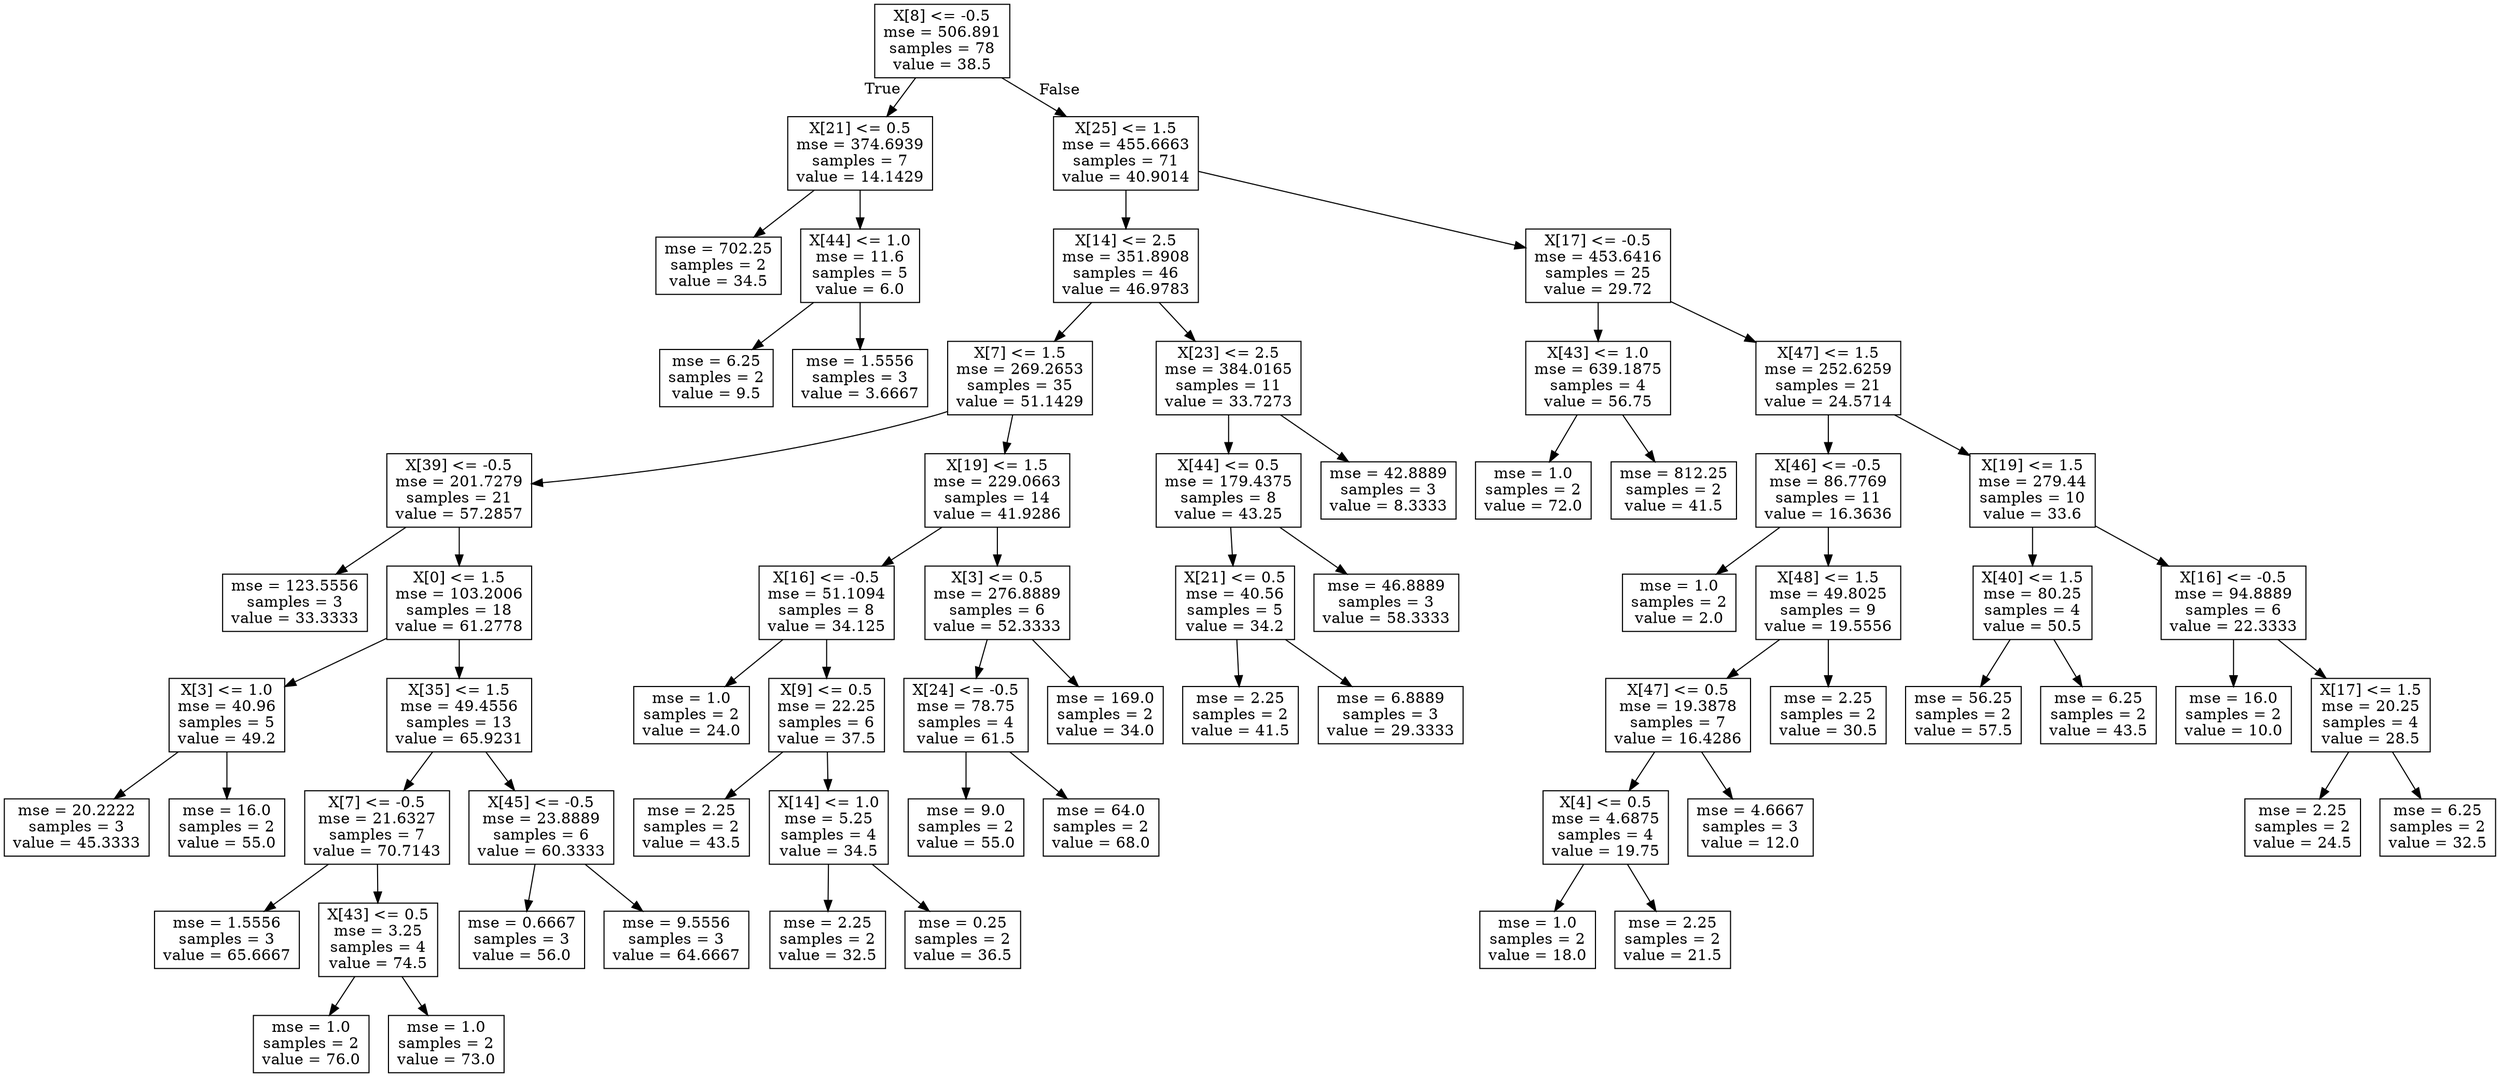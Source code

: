 digraph Tree {
node [shape=box] ;
0 [label="X[8] <= -0.5\nmse = 506.891\nsamples = 78\nvalue = 38.5"] ;
1 [label="X[21] <= 0.5\nmse = 374.6939\nsamples = 7\nvalue = 14.1429"] ;
0 -> 1 [labeldistance=2.5, labelangle=45, headlabel="True"] ;
2 [label="mse = 702.25\nsamples = 2\nvalue = 34.5"] ;
1 -> 2 ;
3 [label="X[44] <= 1.0\nmse = 11.6\nsamples = 5\nvalue = 6.0"] ;
1 -> 3 ;
4 [label="mse = 6.25\nsamples = 2\nvalue = 9.5"] ;
3 -> 4 ;
5 [label="mse = 1.5556\nsamples = 3\nvalue = 3.6667"] ;
3 -> 5 ;
6 [label="X[25] <= 1.5\nmse = 455.6663\nsamples = 71\nvalue = 40.9014"] ;
0 -> 6 [labeldistance=2.5, labelangle=-45, headlabel="False"] ;
7 [label="X[14] <= 2.5\nmse = 351.8908\nsamples = 46\nvalue = 46.9783"] ;
6 -> 7 ;
8 [label="X[7] <= 1.5\nmse = 269.2653\nsamples = 35\nvalue = 51.1429"] ;
7 -> 8 ;
9 [label="X[39] <= -0.5\nmse = 201.7279\nsamples = 21\nvalue = 57.2857"] ;
8 -> 9 ;
10 [label="mse = 123.5556\nsamples = 3\nvalue = 33.3333"] ;
9 -> 10 ;
11 [label="X[0] <= 1.5\nmse = 103.2006\nsamples = 18\nvalue = 61.2778"] ;
9 -> 11 ;
12 [label="X[3] <= 1.0\nmse = 40.96\nsamples = 5\nvalue = 49.2"] ;
11 -> 12 ;
13 [label="mse = 20.2222\nsamples = 3\nvalue = 45.3333"] ;
12 -> 13 ;
14 [label="mse = 16.0\nsamples = 2\nvalue = 55.0"] ;
12 -> 14 ;
15 [label="X[35] <= 1.5\nmse = 49.4556\nsamples = 13\nvalue = 65.9231"] ;
11 -> 15 ;
16 [label="X[7] <= -0.5\nmse = 21.6327\nsamples = 7\nvalue = 70.7143"] ;
15 -> 16 ;
17 [label="mse = 1.5556\nsamples = 3\nvalue = 65.6667"] ;
16 -> 17 ;
18 [label="X[43] <= 0.5\nmse = 3.25\nsamples = 4\nvalue = 74.5"] ;
16 -> 18 ;
19 [label="mse = 1.0\nsamples = 2\nvalue = 76.0"] ;
18 -> 19 ;
20 [label="mse = 1.0\nsamples = 2\nvalue = 73.0"] ;
18 -> 20 ;
21 [label="X[45] <= -0.5\nmse = 23.8889\nsamples = 6\nvalue = 60.3333"] ;
15 -> 21 ;
22 [label="mse = 0.6667\nsamples = 3\nvalue = 56.0"] ;
21 -> 22 ;
23 [label="mse = 9.5556\nsamples = 3\nvalue = 64.6667"] ;
21 -> 23 ;
24 [label="X[19] <= 1.5\nmse = 229.0663\nsamples = 14\nvalue = 41.9286"] ;
8 -> 24 ;
25 [label="X[16] <= -0.5\nmse = 51.1094\nsamples = 8\nvalue = 34.125"] ;
24 -> 25 ;
26 [label="mse = 1.0\nsamples = 2\nvalue = 24.0"] ;
25 -> 26 ;
27 [label="X[9] <= 0.5\nmse = 22.25\nsamples = 6\nvalue = 37.5"] ;
25 -> 27 ;
28 [label="mse = 2.25\nsamples = 2\nvalue = 43.5"] ;
27 -> 28 ;
29 [label="X[14] <= 1.0\nmse = 5.25\nsamples = 4\nvalue = 34.5"] ;
27 -> 29 ;
30 [label="mse = 2.25\nsamples = 2\nvalue = 32.5"] ;
29 -> 30 ;
31 [label="mse = 0.25\nsamples = 2\nvalue = 36.5"] ;
29 -> 31 ;
32 [label="X[3] <= 0.5\nmse = 276.8889\nsamples = 6\nvalue = 52.3333"] ;
24 -> 32 ;
33 [label="X[24] <= -0.5\nmse = 78.75\nsamples = 4\nvalue = 61.5"] ;
32 -> 33 ;
34 [label="mse = 9.0\nsamples = 2\nvalue = 55.0"] ;
33 -> 34 ;
35 [label="mse = 64.0\nsamples = 2\nvalue = 68.0"] ;
33 -> 35 ;
36 [label="mse = 169.0\nsamples = 2\nvalue = 34.0"] ;
32 -> 36 ;
37 [label="X[23] <= 2.5\nmse = 384.0165\nsamples = 11\nvalue = 33.7273"] ;
7 -> 37 ;
38 [label="X[44] <= 0.5\nmse = 179.4375\nsamples = 8\nvalue = 43.25"] ;
37 -> 38 ;
39 [label="X[21] <= 0.5\nmse = 40.56\nsamples = 5\nvalue = 34.2"] ;
38 -> 39 ;
40 [label="mse = 2.25\nsamples = 2\nvalue = 41.5"] ;
39 -> 40 ;
41 [label="mse = 6.8889\nsamples = 3\nvalue = 29.3333"] ;
39 -> 41 ;
42 [label="mse = 46.8889\nsamples = 3\nvalue = 58.3333"] ;
38 -> 42 ;
43 [label="mse = 42.8889\nsamples = 3\nvalue = 8.3333"] ;
37 -> 43 ;
44 [label="X[17] <= -0.5\nmse = 453.6416\nsamples = 25\nvalue = 29.72"] ;
6 -> 44 ;
45 [label="X[43] <= 1.0\nmse = 639.1875\nsamples = 4\nvalue = 56.75"] ;
44 -> 45 ;
46 [label="mse = 1.0\nsamples = 2\nvalue = 72.0"] ;
45 -> 46 ;
47 [label="mse = 812.25\nsamples = 2\nvalue = 41.5"] ;
45 -> 47 ;
48 [label="X[47] <= 1.5\nmse = 252.6259\nsamples = 21\nvalue = 24.5714"] ;
44 -> 48 ;
49 [label="X[46] <= -0.5\nmse = 86.7769\nsamples = 11\nvalue = 16.3636"] ;
48 -> 49 ;
50 [label="mse = 1.0\nsamples = 2\nvalue = 2.0"] ;
49 -> 50 ;
51 [label="X[48] <= 1.5\nmse = 49.8025\nsamples = 9\nvalue = 19.5556"] ;
49 -> 51 ;
52 [label="X[47] <= 0.5\nmse = 19.3878\nsamples = 7\nvalue = 16.4286"] ;
51 -> 52 ;
53 [label="X[4] <= 0.5\nmse = 4.6875\nsamples = 4\nvalue = 19.75"] ;
52 -> 53 ;
54 [label="mse = 1.0\nsamples = 2\nvalue = 18.0"] ;
53 -> 54 ;
55 [label="mse = 2.25\nsamples = 2\nvalue = 21.5"] ;
53 -> 55 ;
56 [label="mse = 4.6667\nsamples = 3\nvalue = 12.0"] ;
52 -> 56 ;
57 [label="mse = 2.25\nsamples = 2\nvalue = 30.5"] ;
51 -> 57 ;
58 [label="X[19] <= 1.5\nmse = 279.44\nsamples = 10\nvalue = 33.6"] ;
48 -> 58 ;
59 [label="X[40] <= 1.5\nmse = 80.25\nsamples = 4\nvalue = 50.5"] ;
58 -> 59 ;
60 [label="mse = 56.25\nsamples = 2\nvalue = 57.5"] ;
59 -> 60 ;
61 [label="mse = 6.25\nsamples = 2\nvalue = 43.5"] ;
59 -> 61 ;
62 [label="X[16] <= -0.5\nmse = 94.8889\nsamples = 6\nvalue = 22.3333"] ;
58 -> 62 ;
63 [label="mse = 16.0\nsamples = 2\nvalue = 10.0"] ;
62 -> 63 ;
64 [label="X[17] <= 1.5\nmse = 20.25\nsamples = 4\nvalue = 28.5"] ;
62 -> 64 ;
65 [label="mse = 2.25\nsamples = 2\nvalue = 24.5"] ;
64 -> 65 ;
66 [label="mse = 6.25\nsamples = 2\nvalue = 32.5"] ;
64 -> 66 ;
}